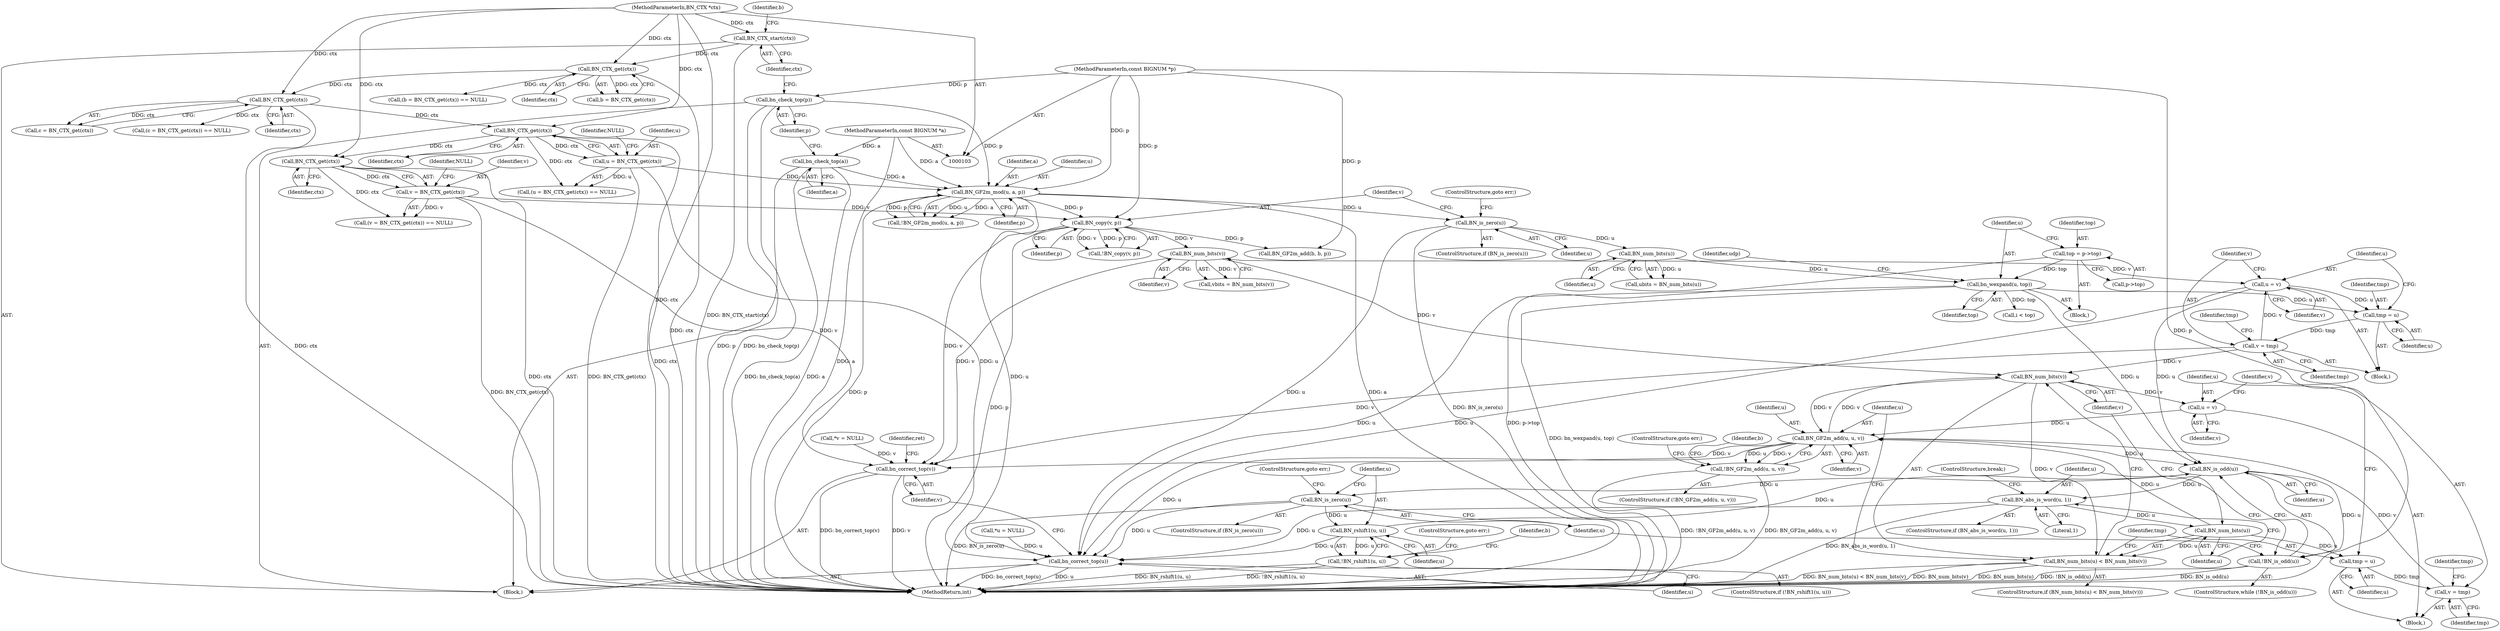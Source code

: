 digraph "1_openssl_4924b37ee01f71ae19c94a8934b80eeb2f677932@pointer" {
"1000465" [label="(Call,u = v)"];
"1000468" [label="(Call,v = tmp)"];
"1000462" [label="(Call,tmp = u)"];
"1000210" [label="(Call,bn_wexpand(u, top))"];
"1000193" [label="(Call,BN_num_bits(u))"];
"1000173" [label="(Call,BN_is_zero(u))"];
"1000167" [label="(Call,BN_GF2m_mod(u, a, p))"];
"1000151" [label="(Call,u = BN_CTX_get(ctx))"];
"1000153" [label="(Call,BN_CTX_get(ctx))"];
"1000145" [label="(Call,BN_CTX_get(ctx))"];
"1000137" [label="(Call,BN_CTX_get(ctx))"];
"1000131" [label="(Call,BN_CTX_start(ctx))"];
"1000107" [label="(MethodParameterIn,BN_CTX *ctx)"];
"1000127" [label="(Call,bn_check_top(a))"];
"1000105" [label="(MethodParameterIn,const BIGNUM *a)"];
"1000129" [label="(Call,bn_check_top(p))"];
"1000106" [label="(MethodParameterIn,const BIGNUM *p)"];
"1000201" [label="(Call,top = p->top)"];
"1000465" [label="(Call,u = v)"];
"1000198" [label="(Call,BN_num_bits(v))"];
"1000178" [label="(Call,BN_copy(v, p))"];
"1000159" [label="(Call,v = BN_CTX_get(ctx))"];
"1000161" [label="(Call,BN_CTX_get(ctx))"];
"1000561" [label="(Call,BN_is_odd(u))"];
"1000560" [label="(Call,!BN_is_odd(u))"];
"1000565" [label="(Call,BN_is_zero(u))"];
"1000570" [label="(Call,BN_rshift1(u, u))"];
"1000569" [label="(Call,!BN_rshift1(u, u))"];
"1000648" [label="(Call,bn_correct_top(u))"];
"1000592" [label="(Call,BN_abs_is_word(u, 1))"];
"1000598" [label="(Call,BN_num_bits(u))"];
"1000597" [label="(Call,BN_num_bits(u) < BN_num_bits(v))"];
"1000603" [label="(Call,tmp = u)"];
"1000609" [label="(Call,v = tmp)"];
"1000623" [label="(Call,BN_GF2m_add(u, u, v))"];
"1000600" [label="(Call,BN_num_bits(v))"];
"1000606" [label="(Call,u = v)"];
"1000622" [label="(Call,!BN_GF2m_add(u, u, v))"];
"1000650" [label="(Call,bn_correct_top(v))"];
"1000135" [label="(Call,b = BN_CTX_get(ctx))"];
"1000624" [label="(Identifier,u)"];
"1000611" [label="(Identifier,tmp)"];
"1000150" [label="(Call,(u = BN_CTX_get(ctx)) == NULL)"];
"1000598" [label="(Call,BN_num_bits(u))"];
"1000163" [label="(Identifier,NULL)"];
"1000191" [label="(Call,ubits = BN_num_bits(u))"];
"1000655" [label="(MethodReturn,int)"];
"1000161" [label="(Call,BN_CTX_get(ctx))"];
"1000604" [label="(Identifier,tmp)"];
"1000199" [label="(Identifier,v)"];
"1000179" [label="(Identifier,v)"];
"1000654" [label="(Identifier,ret)"];
"1000107" [label="(MethodParameterIn,BN_CTX *ctx)"];
"1000143" [label="(Call,c = BN_CTX_get(ctx))"];
"1000605" [label="(Identifier,u)"];
"1000625" [label="(Identifier,u)"];
"1000154" [label="(Identifier,ctx)"];
"1000134" [label="(Call,(b = BN_CTX_get(ctx)) == NULL)"];
"1000196" [label="(Call,vbits = BN_num_bits(v))"];
"1000576" [label="(Identifier,b)"];
"1000469" [label="(Identifier,v)"];
"1000172" [label="(ControlStructure,if (BN_is_zero(u)))"];
"1000463" [label="(Identifier,tmp)"];
"1000212" [label="(Identifier,top)"];
"1000591" [label="(ControlStructure,if (BN_abs_is_word(u, 1)))"];
"1000594" [label="(Literal,1)"];
"1000580" [label="(Call,BN_GF2m_add(b, b, p))"];
"1000570" [label="(Call,BN_rshift1(u, u))"];
"1000613" [label="(Identifier,tmp)"];
"1000166" [label="(Call,!BN_GF2m_mod(u, a, p))"];
"1000595" [label="(ControlStructure,break;)"];
"1000603" [label="(Call,tmp = u)"];
"1000627" [label="(ControlStructure,goto err;)"];
"1000559" [label="(ControlStructure,while (!BN_is_odd(u)))"];
"1000649" [label="(Identifier,u)"];
"1000142" [label="(Call,(c = BN_CTX_get(ctx)) == NULL)"];
"1000599" [label="(Identifier,u)"];
"1000127" [label="(Call,bn_check_top(a))"];
"1000132" [label="(Identifier,ctx)"];
"1000621" [label="(ControlStructure,if (!BN_GF2m_add(u, u, v)))"];
"1000177" [label="(Call,!BN_copy(v, p))"];
"1000211" [label="(Identifier,u)"];
"1000203" [label="(Call,p->top)"];
"1000170" [label="(Identifier,p)"];
"1000464" [label="(Identifier,u)"];
"1000468" [label="(Call,v = tmp)"];
"1000167" [label="(Call,BN_GF2m_mod(u, a, p))"];
"1000131" [label="(Call,BN_CTX_start(ctx))"];
"1000174" [label="(Identifier,u)"];
"1000569" [label="(Call,!BN_rshift1(u, u))"];
"1000572" [label="(Identifier,u)"];
"1000568" [label="(ControlStructure,if (!BN_rshift1(u, u)))"];
"1000597" [label="(Call,BN_num_bits(u) < BN_num_bits(v))"];
"1000151" [label="(Call,u = BN_CTX_get(ctx))"];
"1000452" [label="(Block,)"];
"1000566" [label="(Identifier,u)"];
"1000596" [label="(ControlStructure,if (BN_num_bits(u) < BN_num_bits(v)))"];
"1000160" [label="(Identifier,v)"];
"1000119" [label="(Call,*v = NULL)"];
"1000224" [label="(Call,i < top)"];
"1000470" [label="(Identifier,tmp)"];
"1000138" [label="(Identifier,ctx)"];
"1000129" [label="(Call,bn_check_top(p))"];
"1000128" [label="(Identifier,a)"];
"1000608" [label="(Identifier,v)"];
"1000158" [label="(Call,(v = BN_CTX_get(ctx)) == NULL)"];
"1000651" [label="(Identifier,v)"];
"1000115" [label="(Call,*u = NULL)"];
"1000201" [label="(Call,top = p->top)"];
"1000609" [label="(Call,v = tmp)"];
"1000606" [label="(Call,u = v)"];
"1000622" [label="(Call,!BN_GF2m_add(u, u, v))"];
"1000130" [label="(Identifier,p)"];
"1000169" [label="(Identifier,a)"];
"1000565" [label="(Call,BN_is_zero(u))"];
"1000136" [label="(Identifier,b)"];
"1000168" [label="(Identifier,u)"];
"1000648" [label="(Call,bn_correct_top(u))"];
"1000188" [label="(Block,)"];
"1000472" [label="(Identifier,tmp)"];
"1000159" [label="(Call,v = BN_CTX_get(ctx))"];
"1000564" [label="(ControlStructure,if (BN_is_zero(u)))"];
"1000567" [label="(ControlStructure,goto err;)"];
"1000600" [label="(Call,BN_num_bits(v))"];
"1000650" [label="(Call,bn_correct_top(v))"];
"1000466" [label="(Identifier,u)"];
"1000467" [label="(Identifier,v)"];
"1000560" [label="(Call,!BN_is_odd(u))"];
"1000153" [label="(Call,BN_CTX_get(ctx))"];
"1000626" [label="(Identifier,v)"];
"1000180" [label="(Identifier,p)"];
"1000137" [label="(Call,BN_CTX_get(ctx))"];
"1000592" [label="(Call,BN_abs_is_word(u, 1))"];
"1000202" [label="(Identifier,top)"];
"1000198" [label="(Call,BN_num_bits(v))"];
"1000601" [label="(Identifier,v)"];
"1000146" [label="(Identifier,ctx)"];
"1000623" [label="(Call,BN_GF2m_add(u, u, v))"];
"1000607" [label="(Identifier,u)"];
"1000175" [label="(ControlStructure,goto err;)"];
"1000162" [label="(Identifier,ctx)"];
"1000155" [label="(Identifier,NULL)"];
"1000562" [label="(Identifier,u)"];
"1000194" [label="(Identifier,u)"];
"1000108" [label="(Block,)"];
"1000465" [label="(Call,u = v)"];
"1000214" [label="(Identifier,udp)"];
"1000602" [label="(Block,)"];
"1000571" [label="(Identifier,u)"];
"1000210" [label="(Call,bn_wexpand(u, top))"];
"1000593" [label="(Identifier,u)"];
"1000178" [label="(Call,BN_copy(v, p))"];
"1000631" [label="(Identifier,b)"];
"1000462" [label="(Call,tmp = u)"];
"1000173" [label="(Call,BN_is_zero(u))"];
"1000573" [label="(ControlStructure,goto err;)"];
"1000145" [label="(Call,BN_CTX_get(ctx))"];
"1000193" [label="(Call,BN_num_bits(u))"];
"1000105" [label="(MethodParameterIn,const BIGNUM *a)"];
"1000561" [label="(Call,BN_is_odd(u))"];
"1000152" [label="(Identifier,u)"];
"1000106" [label="(MethodParameterIn,const BIGNUM *p)"];
"1000610" [label="(Identifier,v)"];
"1000465" -> "1000452"  [label="AST: "];
"1000465" -> "1000467"  [label="CFG: "];
"1000466" -> "1000465"  [label="AST: "];
"1000467" -> "1000465"  [label="AST: "];
"1000469" -> "1000465"  [label="CFG: "];
"1000465" -> "1000462"  [label="DDG: u"];
"1000468" -> "1000465"  [label="DDG: v"];
"1000198" -> "1000465"  [label="DDG: v"];
"1000465" -> "1000561"  [label="DDG: u"];
"1000465" -> "1000648"  [label="DDG: u"];
"1000468" -> "1000452"  [label="AST: "];
"1000468" -> "1000470"  [label="CFG: "];
"1000469" -> "1000468"  [label="AST: "];
"1000470" -> "1000468"  [label="AST: "];
"1000472" -> "1000468"  [label="CFG: "];
"1000462" -> "1000468"  [label="DDG: tmp"];
"1000468" -> "1000600"  [label="DDG: v"];
"1000468" -> "1000650"  [label="DDG: v"];
"1000462" -> "1000452"  [label="AST: "];
"1000462" -> "1000464"  [label="CFG: "];
"1000463" -> "1000462"  [label="AST: "];
"1000464" -> "1000462"  [label="AST: "];
"1000466" -> "1000462"  [label="CFG: "];
"1000210" -> "1000462"  [label="DDG: u"];
"1000210" -> "1000188"  [label="AST: "];
"1000210" -> "1000212"  [label="CFG: "];
"1000211" -> "1000210"  [label="AST: "];
"1000212" -> "1000210"  [label="AST: "];
"1000214" -> "1000210"  [label="CFG: "];
"1000210" -> "1000655"  [label="DDG: bn_wexpand(u, top)"];
"1000193" -> "1000210"  [label="DDG: u"];
"1000201" -> "1000210"  [label="DDG: top"];
"1000210" -> "1000224"  [label="DDG: top"];
"1000210" -> "1000561"  [label="DDG: u"];
"1000210" -> "1000648"  [label="DDG: u"];
"1000193" -> "1000191"  [label="AST: "];
"1000193" -> "1000194"  [label="CFG: "];
"1000194" -> "1000193"  [label="AST: "];
"1000191" -> "1000193"  [label="CFG: "];
"1000193" -> "1000191"  [label="DDG: u"];
"1000173" -> "1000193"  [label="DDG: u"];
"1000173" -> "1000172"  [label="AST: "];
"1000173" -> "1000174"  [label="CFG: "];
"1000174" -> "1000173"  [label="AST: "];
"1000175" -> "1000173"  [label="CFG: "];
"1000179" -> "1000173"  [label="CFG: "];
"1000173" -> "1000655"  [label="DDG: BN_is_zero(u)"];
"1000167" -> "1000173"  [label="DDG: u"];
"1000173" -> "1000648"  [label="DDG: u"];
"1000167" -> "1000166"  [label="AST: "];
"1000167" -> "1000170"  [label="CFG: "];
"1000168" -> "1000167"  [label="AST: "];
"1000169" -> "1000167"  [label="AST: "];
"1000170" -> "1000167"  [label="AST: "];
"1000166" -> "1000167"  [label="CFG: "];
"1000167" -> "1000655"  [label="DDG: a"];
"1000167" -> "1000655"  [label="DDG: p"];
"1000167" -> "1000166"  [label="DDG: u"];
"1000167" -> "1000166"  [label="DDG: a"];
"1000167" -> "1000166"  [label="DDG: p"];
"1000151" -> "1000167"  [label="DDG: u"];
"1000127" -> "1000167"  [label="DDG: a"];
"1000105" -> "1000167"  [label="DDG: a"];
"1000129" -> "1000167"  [label="DDG: p"];
"1000106" -> "1000167"  [label="DDG: p"];
"1000167" -> "1000178"  [label="DDG: p"];
"1000167" -> "1000648"  [label="DDG: u"];
"1000151" -> "1000150"  [label="AST: "];
"1000151" -> "1000153"  [label="CFG: "];
"1000152" -> "1000151"  [label="AST: "];
"1000153" -> "1000151"  [label="AST: "];
"1000155" -> "1000151"  [label="CFG: "];
"1000151" -> "1000655"  [label="DDG: BN_CTX_get(ctx)"];
"1000151" -> "1000150"  [label="DDG: u"];
"1000153" -> "1000151"  [label="DDG: ctx"];
"1000151" -> "1000648"  [label="DDG: u"];
"1000153" -> "1000154"  [label="CFG: "];
"1000154" -> "1000153"  [label="AST: "];
"1000153" -> "1000655"  [label="DDG: ctx"];
"1000153" -> "1000150"  [label="DDG: ctx"];
"1000145" -> "1000153"  [label="DDG: ctx"];
"1000107" -> "1000153"  [label="DDG: ctx"];
"1000153" -> "1000161"  [label="DDG: ctx"];
"1000145" -> "1000143"  [label="AST: "];
"1000145" -> "1000146"  [label="CFG: "];
"1000146" -> "1000145"  [label="AST: "];
"1000143" -> "1000145"  [label="CFG: "];
"1000145" -> "1000655"  [label="DDG: ctx"];
"1000145" -> "1000142"  [label="DDG: ctx"];
"1000145" -> "1000143"  [label="DDG: ctx"];
"1000137" -> "1000145"  [label="DDG: ctx"];
"1000107" -> "1000145"  [label="DDG: ctx"];
"1000137" -> "1000135"  [label="AST: "];
"1000137" -> "1000138"  [label="CFG: "];
"1000138" -> "1000137"  [label="AST: "];
"1000135" -> "1000137"  [label="CFG: "];
"1000137" -> "1000655"  [label="DDG: ctx"];
"1000137" -> "1000134"  [label="DDG: ctx"];
"1000137" -> "1000135"  [label="DDG: ctx"];
"1000131" -> "1000137"  [label="DDG: ctx"];
"1000107" -> "1000137"  [label="DDG: ctx"];
"1000131" -> "1000108"  [label="AST: "];
"1000131" -> "1000132"  [label="CFG: "];
"1000132" -> "1000131"  [label="AST: "];
"1000136" -> "1000131"  [label="CFG: "];
"1000131" -> "1000655"  [label="DDG: BN_CTX_start(ctx)"];
"1000107" -> "1000131"  [label="DDG: ctx"];
"1000107" -> "1000103"  [label="AST: "];
"1000107" -> "1000655"  [label="DDG: ctx"];
"1000107" -> "1000161"  [label="DDG: ctx"];
"1000127" -> "1000108"  [label="AST: "];
"1000127" -> "1000128"  [label="CFG: "];
"1000128" -> "1000127"  [label="AST: "];
"1000130" -> "1000127"  [label="CFG: "];
"1000127" -> "1000655"  [label="DDG: bn_check_top(a)"];
"1000127" -> "1000655"  [label="DDG: a"];
"1000105" -> "1000127"  [label="DDG: a"];
"1000105" -> "1000103"  [label="AST: "];
"1000105" -> "1000655"  [label="DDG: a"];
"1000129" -> "1000108"  [label="AST: "];
"1000129" -> "1000130"  [label="CFG: "];
"1000130" -> "1000129"  [label="AST: "];
"1000132" -> "1000129"  [label="CFG: "];
"1000129" -> "1000655"  [label="DDG: p"];
"1000129" -> "1000655"  [label="DDG: bn_check_top(p)"];
"1000106" -> "1000129"  [label="DDG: p"];
"1000106" -> "1000103"  [label="AST: "];
"1000106" -> "1000655"  [label="DDG: p"];
"1000106" -> "1000178"  [label="DDG: p"];
"1000106" -> "1000580"  [label="DDG: p"];
"1000201" -> "1000188"  [label="AST: "];
"1000201" -> "1000203"  [label="CFG: "];
"1000202" -> "1000201"  [label="AST: "];
"1000203" -> "1000201"  [label="AST: "];
"1000211" -> "1000201"  [label="CFG: "];
"1000201" -> "1000655"  [label="DDG: p->top"];
"1000198" -> "1000196"  [label="AST: "];
"1000198" -> "1000199"  [label="CFG: "];
"1000199" -> "1000198"  [label="AST: "];
"1000196" -> "1000198"  [label="CFG: "];
"1000198" -> "1000196"  [label="DDG: v"];
"1000178" -> "1000198"  [label="DDG: v"];
"1000198" -> "1000600"  [label="DDG: v"];
"1000198" -> "1000650"  [label="DDG: v"];
"1000178" -> "1000177"  [label="AST: "];
"1000178" -> "1000180"  [label="CFG: "];
"1000179" -> "1000178"  [label="AST: "];
"1000180" -> "1000178"  [label="AST: "];
"1000177" -> "1000178"  [label="CFG: "];
"1000178" -> "1000655"  [label="DDG: p"];
"1000178" -> "1000177"  [label="DDG: v"];
"1000178" -> "1000177"  [label="DDG: p"];
"1000159" -> "1000178"  [label="DDG: v"];
"1000178" -> "1000580"  [label="DDG: p"];
"1000178" -> "1000650"  [label="DDG: v"];
"1000159" -> "1000158"  [label="AST: "];
"1000159" -> "1000161"  [label="CFG: "];
"1000160" -> "1000159"  [label="AST: "];
"1000161" -> "1000159"  [label="AST: "];
"1000163" -> "1000159"  [label="CFG: "];
"1000159" -> "1000655"  [label="DDG: BN_CTX_get(ctx)"];
"1000159" -> "1000158"  [label="DDG: v"];
"1000161" -> "1000159"  [label="DDG: ctx"];
"1000159" -> "1000650"  [label="DDG: v"];
"1000161" -> "1000162"  [label="CFG: "];
"1000162" -> "1000161"  [label="AST: "];
"1000161" -> "1000655"  [label="DDG: ctx"];
"1000161" -> "1000158"  [label="DDG: ctx"];
"1000561" -> "1000560"  [label="AST: "];
"1000561" -> "1000562"  [label="CFG: "];
"1000562" -> "1000561"  [label="AST: "];
"1000560" -> "1000561"  [label="CFG: "];
"1000561" -> "1000560"  [label="DDG: u"];
"1000570" -> "1000561"  [label="DDG: u"];
"1000623" -> "1000561"  [label="DDG: u"];
"1000561" -> "1000565"  [label="DDG: u"];
"1000561" -> "1000592"  [label="DDG: u"];
"1000560" -> "1000559"  [label="AST: "];
"1000566" -> "1000560"  [label="CFG: "];
"1000593" -> "1000560"  [label="CFG: "];
"1000560" -> "1000655"  [label="DDG: !BN_is_odd(u)"];
"1000560" -> "1000655"  [label="DDG: BN_is_odd(u)"];
"1000565" -> "1000564"  [label="AST: "];
"1000565" -> "1000566"  [label="CFG: "];
"1000566" -> "1000565"  [label="AST: "];
"1000567" -> "1000565"  [label="CFG: "];
"1000571" -> "1000565"  [label="CFG: "];
"1000565" -> "1000655"  [label="DDG: BN_is_zero(u)"];
"1000565" -> "1000570"  [label="DDG: u"];
"1000565" -> "1000648"  [label="DDG: u"];
"1000570" -> "1000569"  [label="AST: "];
"1000570" -> "1000572"  [label="CFG: "];
"1000571" -> "1000570"  [label="AST: "];
"1000572" -> "1000570"  [label="AST: "];
"1000569" -> "1000570"  [label="CFG: "];
"1000570" -> "1000569"  [label="DDG: u"];
"1000570" -> "1000648"  [label="DDG: u"];
"1000569" -> "1000568"  [label="AST: "];
"1000573" -> "1000569"  [label="CFG: "];
"1000576" -> "1000569"  [label="CFG: "];
"1000569" -> "1000655"  [label="DDG: !BN_rshift1(u, u)"];
"1000569" -> "1000655"  [label="DDG: BN_rshift1(u, u)"];
"1000648" -> "1000108"  [label="AST: "];
"1000648" -> "1000649"  [label="CFG: "];
"1000649" -> "1000648"  [label="AST: "];
"1000651" -> "1000648"  [label="CFG: "];
"1000648" -> "1000655"  [label="DDG: bn_correct_top(u)"];
"1000648" -> "1000655"  [label="DDG: u"];
"1000623" -> "1000648"  [label="DDG: u"];
"1000115" -> "1000648"  [label="DDG: u"];
"1000592" -> "1000648"  [label="DDG: u"];
"1000592" -> "1000591"  [label="AST: "];
"1000592" -> "1000594"  [label="CFG: "];
"1000593" -> "1000592"  [label="AST: "];
"1000594" -> "1000592"  [label="AST: "];
"1000595" -> "1000592"  [label="CFG: "];
"1000599" -> "1000592"  [label="CFG: "];
"1000592" -> "1000655"  [label="DDG: BN_abs_is_word(u, 1)"];
"1000592" -> "1000598"  [label="DDG: u"];
"1000598" -> "1000597"  [label="AST: "];
"1000598" -> "1000599"  [label="CFG: "];
"1000599" -> "1000598"  [label="AST: "];
"1000601" -> "1000598"  [label="CFG: "];
"1000598" -> "1000597"  [label="DDG: u"];
"1000598" -> "1000603"  [label="DDG: u"];
"1000598" -> "1000623"  [label="DDG: u"];
"1000597" -> "1000596"  [label="AST: "];
"1000597" -> "1000600"  [label="CFG: "];
"1000600" -> "1000597"  [label="AST: "];
"1000604" -> "1000597"  [label="CFG: "];
"1000624" -> "1000597"  [label="CFG: "];
"1000597" -> "1000655"  [label="DDG: BN_num_bits(u)"];
"1000597" -> "1000655"  [label="DDG: BN_num_bits(u) < BN_num_bits(v)"];
"1000597" -> "1000655"  [label="DDG: BN_num_bits(v)"];
"1000600" -> "1000597"  [label="DDG: v"];
"1000603" -> "1000602"  [label="AST: "];
"1000603" -> "1000605"  [label="CFG: "];
"1000604" -> "1000603"  [label="AST: "];
"1000605" -> "1000603"  [label="AST: "];
"1000607" -> "1000603"  [label="CFG: "];
"1000603" -> "1000609"  [label="DDG: tmp"];
"1000609" -> "1000602"  [label="AST: "];
"1000609" -> "1000611"  [label="CFG: "];
"1000610" -> "1000609"  [label="AST: "];
"1000611" -> "1000609"  [label="AST: "];
"1000613" -> "1000609"  [label="CFG: "];
"1000609" -> "1000623"  [label="DDG: v"];
"1000623" -> "1000622"  [label="AST: "];
"1000623" -> "1000626"  [label="CFG: "];
"1000624" -> "1000623"  [label="AST: "];
"1000625" -> "1000623"  [label="AST: "];
"1000626" -> "1000623"  [label="AST: "];
"1000622" -> "1000623"  [label="CFG: "];
"1000623" -> "1000600"  [label="DDG: v"];
"1000623" -> "1000622"  [label="DDG: u"];
"1000623" -> "1000622"  [label="DDG: v"];
"1000606" -> "1000623"  [label="DDG: u"];
"1000600" -> "1000623"  [label="DDG: v"];
"1000623" -> "1000650"  [label="DDG: v"];
"1000600" -> "1000601"  [label="CFG: "];
"1000601" -> "1000600"  [label="AST: "];
"1000600" -> "1000606"  [label="DDG: v"];
"1000606" -> "1000602"  [label="AST: "];
"1000606" -> "1000608"  [label="CFG: "];
"1000607" -> "1000606"  [label="AST: "];
"1000608" -> "1000606"  [label="AST: "];
"1000610" -> "1000606"  [label="CFG: "];
"1000622" -> "1000621"  [label="AST: "];
"1000627" -> "1000622"  [label="CFG: "];
"1000631" -> "1000622"  [label="CFG: "];
"1000622" -> "1000655"  [label="DDG: !BN_GF2m_add(u, u, v)"];
"1000622" -> "1000655"  [label="DDG: BN_GF2m_add(u, u, v)"];
"1000650" -> "1000108"  [label="AST: "];
"1000650" -> "1000651"  [label="CFG: "];
"1000651" -> "1000650"  [label="AST: "];
"1000654" -> "1000650"  [label="CFG: "];
"1000650" -> "1000655"  [label="DDG: bn_correct_top(v)"];
"1000650" -> "1000655"  [label="DDG: v"];
"1000119" -> "1000650"  [label="DDG: v"];
}
